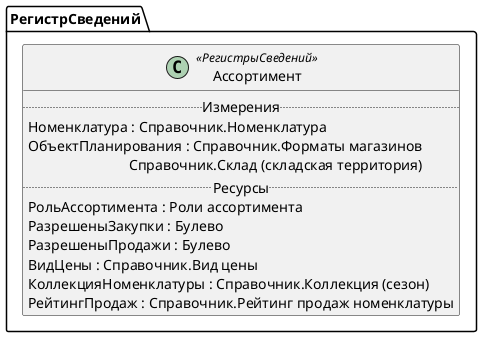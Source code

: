 ﻿@startuml Ассортимент
'!include templates.wsd
'..\include templates.wsd
class РегистрСведений.Ассортимент as "Ассортимент" <<РегистрыСведений>>
{
..Измерения..
Номенклатура : Справочник.Номенклатура
ОбъектПланирования : Справочник.Форматы магазинов\rСправочник.Склад (складская территория)
..Ресурсы..
РольАссортимента : Роли ассортимента
РазрешеныЗакупки : Булево
РазрешеныПродажи : Булево
ВидЦены : Справочник.Вид цены
КоллекцияНоменклатуры : Справочник.Коллекция (сезон)
РейтингПродаж : Справочник.Рейтинг продаж номенклатуры
}
@enduml
